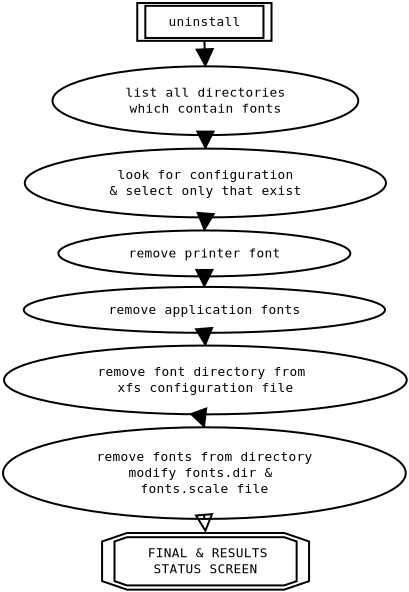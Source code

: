 <?xml version="1.0"?>
<dia:diagram xmlns:dia="http://www.lysator.liu.se/~alla/dia/">
  <dia:layer name="Arri&#232;re-plan" visible="true">
    <dia:object type="SDL - Process" version="0" id="O0">
      <dia:attribute name="obj_pos">
        <dia:point val="45.909,29.39"/>
      </dia:attribute>
      <dia:attribute name="obj_bb">
        <dia:rectangle val="45.385,28.866;56.782,32.746"/>
      </dia:attribute>
      <dia:attribute name="elem_corner">
        <dia:point val="45.909,29.39"/>
      </dia:attribute>
      <dia:attribute name="elem_width">
        <dia:real val="10.349"/>
      </dia:attribute>
      <dia:attribute name="elem_height">
        <dia:real val="2.832"/>
      </dia:attribute>
      <dia:attribute name="show_background">
        <dia:boolean val="true"/>
      </dia:attribute>
      <dia:attribute name="flip_horizontal">
        <dia:boolean val="false"/>
      </dia:attribute>
      <dia:attribute name="flip_vertical">
        <dia:boolean val="false"/>
      </dia:attribute>
      <dia:attribute name="padding">
        <dia:real val="0.354"/>
      </dia:attribute>
      <dia:attribute name="text">
        <dia:composite type="text">
          <dia:attribute name="string">
            <dia:string>#FINAL &amp; RESULTS
STATUS SCREEN#</dia:string>
          </dia:attribute>
          <dia:attribute name="font">
            <dia:font name="Courier"/>
          </dia:attribute>
          <dia:attribute name="height">
            <dia:real val="0.8"/>
          </dia:attribute>
          <dia:attribute name="pos">
            <dia:point val="51.084,30.6"/>
          </dia:attribute>
          <dia:attribute name="color">
            <dia:color val="#000000"/>
          </dia:attribute>
          <dia:attribute name="alignment">
            <dia:enum val="1"/>
          </dia:attribute>
        </dia:composite>
      </dia:attribute>
    </dia:object>
    <dia:object type="SDL - Block" version="0" id="O1">
      <dia:attribute name="obj_pos">
        <dia:point val="47.668,2.891"/>
      </dia:attribute>
      <dia:attribute name="obj_bb">
        <dia:rectangle val="47.144,2.367;54.905,5.306"/>
      </dia:attribute>
      <dia:attribute name="elem_corner">
        <dia:point val="47.668,2.891"/>
      </dia:attribute>
      <dia:attribute name="elem_width">
        <dia:real val="6.713"/>
      </dia:attribute>
      <dia:attribute name="elem_height">
        <dia:real val="1.891"/>
      </dia:attribute>
      <dia:attribute name="show_background">
        <dia:boolean val="true"/>
      </dia:attribute>
      <dia:attribute name="flip_horizontal">
        <dia:boolean val="false"/>
      </dia:attribute>
      <dia:attribute name="flip_vertical">
        <dia:boolean val="false"/>
      </dia:attribute>
      <dia:attribute name="padding">
        <dia:real val="0.354"/>
      </dia:attribute>
      <dia:attribute name="text">
        <dia:composite type="text">
          <dia:attribute name="string">
            <dia:string>#uninstall#</dia:string>
          </dia:attribute>
          <dia:attribute name="font">
            <dia:font name="Courier"/>
          </dia:attribute>
          <dia:attribute name="height">
            <dia:real val="0.8"/>
          </dia:attribute>
          <dia:attribute name="pos">
            <dia:point val="51.024,4.031"/>
          </dia:attribute>
          <dia:attribute name="color">
            <dia:color val="#000000"/>
          </dia:attribute>
          <dia:attribute name="alignment">
            <dia:enum val="1"/>
          </dia:attribute>
        </dia:composite>
      </dia:attribute>
    </dia:object>
    <dia:object type="SDL - InOut" version="0" id="O2">
      <dia:attribute name="obj_pos">
        <dia:point val="43.429,6.057"/>
      </dia:attribute>
      <dia:attribute name="obj_bb">
        <dia:rectangle val="42.905,5.533;59.243,10.02"/>
      </dia:attribute>
      <dia:attribute name="elem_corner">
        <dia:point val="43.429,6.057"/>
      </dia:attribute>
      <dia:attribute name="elem_width">
        <dia:real val="15.29"/>
      </dia:attribute>
      <dia:attribute name="elem_height">
        <dia:real val="3.439"/>
      </dia:attribute>
      <dia:attribute name="show_background">
        <dia:boolean val="true"/>
      </dia:attribute>
      <dia:attribute name="flip_horizontal">
        <dia:boolean val="false"/>
      </dia:attribute>
      <dia:attribute name="flip_vertical">
        <dia:boolean val="false"/>
      </dia:attribute>
      <dia:attribute name="padding">
        <dia:real val="0.354"/>
      </dia:attribute>
      <dia:attribute name="text">
        <dia:composite type="text">
          <dia:attribute name="string">
            <dia:string>#list all directories
which contain fonts#</dia:string>
          </dia:attribute>
          <dia:attribute name="font">
            <dia:font name="Courier"/>
          </dia:attribute>
          <dia:attribute name="height">
            <dia:real val="0.8"/>
          </dia:attribute>
          <dia:attribute name="pos">
            <dia:point val="51.074,7.571"/>
          </dia:attribute>
          <dia:attribute name="color">
            <dia:color val="#000000"/>
          </dia:attribute>
          <dia:attribute name="alignment">
            <dia:enum val="1"/>
          </dia:attribute>
        </dia:composite>
      </dia:attribute>
    </dia:object>
    <dia:object type="SDL - InOut" version="0" id="O3">
      <dia:attribute name="obj_pos">
        <dia:point val="42.044,10.171"/>
      </dia:attribute>
      <dia:attribute name="obj_bb">
        <dia:rectangle val="41.52,9.647;60.628,14.133"/>
      </dia:attribute>
      <dia:attribute name="elem_corner">
        <dia:point val="42.044,10.171"/>
      </dia:attribute>
      <dia:attribute name="elem_width">
        <dia:real val="18.06"/>
      </dia:attribute>
      <dia:attribute name="elem_height">
        <dia:real val="3.439"/>
      </dia:attribute>
      <dia:attribute name="show_background">
        <dia:boolean val="true"/>
      </dia:attribute>
      <dia:attribute name="flip_horizontal">
        <dia:boolean val="false"/>
      </dia:attribute>
      <dia:attribute name="flip_vertical">
        <dia:boolean val="false"/>
      </dia:attribute>
      <dia:attribute name="padding">
        <dia:real val="0.354"/>
      </dia:attribute>
      <dia:attribute name="text">
        <dia:composite type="text">
          <dia:attribute name="string">
            <dia:string>#look for configuration
&amp; select only that exist#</dia:string>
          </dia:attribute>
          <dia:attribute name="font">
            <dia:font name="Courier"/>
          </dia:attribute>
          <dia:attribute name="height">
            <dia:real val="0.8"/>
          </dia:attribute>
          <dia:attribute name="pos">
            <dia:point val="51.074,11.685"/>
          </dia:attribute>
          <dia:attribute name="color">
            <dia:color val="#000000"/>
          </dia:attribute>
          <dia:attribute name="alignment">
            <dia:enum val="1"/>
          </dia:attribute>
        </dia:composite>
      </dia:attribute>
    </dia:object>
    <dia:object type="Standard - Line" version="0" id="O4">
      <dia:attribute name="obj_pos">
        <dia:point val="51.024,4.782"/>
      </dia:attribute>
      <dia:attribute name="obj_bb">
        <dia:rectangle val="50.275,4.732;51.874,6.107"/>
      </dia:attribute>
      <dia:attribute name="conn_endpoints">
        <dia:point val="51.024,4.782"/>
        <dia:point val="51.074,6.057"/>
      </dia:attribute>
      <dia:attribute name="numcp">
        <dia:int val="1"/>
      </dia:attribute>
      <dia:attribute name="line_width">
        <dia:real val="0.1"/>
      </dia:attribute>
      <dia:attribute name="end_arrow">
        <dia:enum val="3"/>
      </dia:attribute>
      <dia:attribute name="end_arrow_length">
        <dia:real val="0.8"/>
      </dia:attribute>
      <dia:attribute name="end_arrow_width">
        <dia:real val="0.8"/>
      </dia:attribute>
      <dia:connections>
        <dia:connection handle="0" to="O1" connection="1"/>
        <dia:connection handle="1" to="O2" connection="0"/>
      </dia:connections>
    </dia:object>
    <dia:object type="Standard - Line" version="0" id="O5">
      <dia:attribute name="obj_pos">
        <dia:point val="51.074,9.496"/>
      </dia:attribute>
      <dia:attribute name="obj_bb">
        <dia:rectangle val="50.274,9.446;51.874,10.221"/>
      </dia:attribute>
      <dia:attribute name="conn_endpoints">
        <dia:point val="51.074,9.496"/>
        <dia:point val="51.074,10.171"/>
      </dia:attribute>
      <dia:attribute name="numcp">
        <dia:int val="1"/>
      </dia:attribute>
      <dia:attribute name="line_width">
        <dia:real val="0.1"/>
      </dia:attribute>
      <dia:attribute name="end_arrow">
        <dia:enum val="3"/>
      </dia:attribute>
      <dia:attribute name="end_arrow_length">
        <dia:real val="0.8"/>
      </dia:attribute>
      <dia:attribute name="end_arrow_width">
        <dia:real val="0.8"/>
      </dia:attribute>
      <dia:connections>
        <dia:connection handle="0" to="O2" connection="3"/>
        <dia:connection handle="1" to="O3" connection="0"/>
      </dia:connections>
    </dia:object>
    <dia:object type="SDL - InOut" version="0" id="O6">
      <dia:attribute name="obj_pos">
        <dia:point val="43.725,14.264"/>
      </dia:attribute>
      <dia:attribute name="obj_bb">
        <dia:rectangle val="43.202,13.74;58.847,17.084"/>
      </dia:attribute>
      <dia:attribute name="elem_corner">
        <dia:point val="43.725,14.264"/>
      </dia:attribute>
      <dia:attribute name="elem_width">
        <dia:real val="14.598"/>
      </dia:attribute>
      <dia:attribute name="elem_height">
        <dia:real val="2.296"/>
      </dia:attribute>
      <dia:attribute name="show_background">
        <dia:boolean val="true"/>
      </dia:attribute>
      <dia:attribute name="flip_horizontal">
        <dia:boolean val="false"/>
      </dia:attribute>
      <dia:attribute name="flip_vertical">
        <dia:boolean val="false"/>
      </dia:attribute>
      <dia:attribute name="padding">
        <dia:real val="0.354"/>
      </dia:attribute>
      <dia:attribute name="text">
        <dia:composite type="text">
          <dia:attribute name="string">
            <dia:string>#remove printer font#</dia:string>
          </dia:attribute>
          <dia:attribute name="font">
            <dia:font name="Courier"/>
          </dia:attribute>
          <dia:attribute name="height">
            <dia:real val="0.8"/>
          </dia:attribute>
          <dia:attribute name="pos">
            <dia:point val="51.024,15.607"/>
          </dia:attribute>
          <dia:attribute name="color">
            <dia:color val="#000000"/>
          </dia:attribute>
          <dia:attribute name="alignment">
            <dia:enum val="1"/>
          </dia:attribute>
        </dia:composite>
      </dia:attribute>
    </dia:object>
    <dia:object type="SDL - InOut" version="0" id="O7">
      <dia:attribute name="obj_pos">
        <dia:point val="41.994,17.086"/>
      </dia:attribute>
      <dia:attribute name="obj_bb">
        <dia:rectangle val="41.47,16.562;60.578,19.906"/>
      </dia:attribute>
      <dia:attribute name="elem_corner">
        <dia:point val="41.994,17.086"/>
      </dia:attribute>
      <dia:attribute name="elem_width">
        <dia:real val="18.06"/>
      </dia:attribute>
      <dia:attribute name="elem_height">
        <dia:real val="2.296"/>
      </dia:attribute>
      <dia:attribute name="show_background">
        <dia:boolean val="true"/>
      </dia:attribute>
      <dia:attribute name="flip_horizontal">
        <dia:boolean val="false"/>
      </dia:attribute>
      <dia:attribute name="flip_vertical">
        <dia:boolean val="false"/>
      </dia:attribute>
      <dia:attribute name="padding">
        <dia:real val="0.354"/>
      </dia:attribute>
      <dia:attribute name="text">
        <dia:composite type="text">
          <dia:attribute name="string">
            <dia:string>#remove application fonts#</dia:string>
          </dia:attribute>
          <dia:attribute name="font">
            <dia:font name="Courier"/>
          </dia:attribute>
          <dia:attribute name="height">
            <dia:real val="0.8"/>
          </dia:attribute>
          <dia:attribute name="pos">
            <dia:point val="51.024,18.428"/>
          </dia:attribute>
          <dia:attribute name="color">
            <dia:color val="#000000"/>
          </dia:attribute>
          <dia:attribute name="alignment">
            <dia:enum val="1"/>
          </dia:attribute>
        </dia:composite>
      </dia:attribute>
    </dia:object>
    <dia:object type="SDL - InOut" version="0" id="O8">
      <dia:attribute name="obj_pos">
        <dia:point val="41.005,20.019"/>
      </dia:attribute>
      <dia:attribute name="obj_bb">
        <dia:rectangle val="40.481,19.495;61.667,23.982"/>
      </dia:attribute>
      <dia:attribute name="elem_corner">
        <dia:point val="41.005,20.019"/>
      </dia:attribute>
      <dia:attribute name="elem_width">
        <dia:real val="20.138"/>
      </dia:attribute>
      <dia:attribute name="elem_height">
        <dia:real val="3.439"/>
      </dia:attribute>
      <dia:attribute name="show_background">
        <dia:boolean val="true"/>
      </dia:attribute>
      <dia:attribute name="flip_horizontal">
        <dia:boolean val="false"/>
      </dia:attribute>
      <dia:attribute name="flip_vertical">
        <dia:boolean val="false"/>
      </dia:attribute>
      <dia:attribute name="padding">
        <dia:real val="0.354"/>
      </dia:attribute>
      <dia:attribute name="text">
        <dia:composite type="text">
          <dia:attribute name="string">
            <dia:string>#remove font directory from 
xfs configuration file#</dia:string>
          </dia:attribute>
          <dia:attribute name="font">
            <dia:font name="Courier"/>
          </dia:attribute>
          <dia:attribute name="height">
            <dia:real val="0.8"/>
          </dia:attribute>
          <dia:attribute name="pos">
            <dia:point val="51.074,21.533"/>
          </dia:attribute>
          <dia:attribute name="color">
            <dia:color val="#000000"/>
          </dia:attribute>
          <dia:attribute name="alignment">
            <dia:enum val="1"/>
          </dia:attribute>
        </dia:composite>
      </dia:attribute>
    </dia:object>
    <dia:object type="SDL - InOut" version="0" id="O9">
      <dia:attribute name="obj_pos">
        <dia:point val="40.955,24.105"/>
      </dia:attribute>
      <dia:attribute name="obj_bb">
        <dia:rectangle val="40.431,23.581;61.617,29.21"/>
      </dia:attribute>
      <dia:attribute name="elem_corner">
        <dia:point val="40.955,24.105"/>
      </dia:attribute>
      <dia:attribute name="elem_width">
        <dia:real val="20.138"/>
      </dia:attribute>
      <dia:attribute name="elem_height">
        <dia:real val="4.582"/>
      </dia:attribute>
      <dia:attribute name="show_background">
        <dia:boolean val="true"/>
      </dia:attribute>
      <dia:attribute name="flip_horizontal">
        <dia:boolean val="false"/>
      </dia:attribute>
      <dia:attribute name="flip_vertical">
        <dia:boolean val="false"/>
      </dia:attribute>
      <dia:attribute name="padding">
        <dia:real val="0.354"/>
      </dia:attribute>
      <dia:attribute name="text">
        <dia:composite type="text">
          <dia:attribute name="string">
            <dia:string>#remove fonts from directory
modify fonts.dir &amp; 
fonts.scale file#</dia:string>
          </dia:attribute>
          <dia:attribute name="font">
            <dia:font name="Courier"/>
          </dia:attribute>
          <dia:attribute name="height">
            <dia:real val="0.8"/>
          </dia:attribute>
          <dia:attribute name="pos">
            <dia:point val="51.024,25.79"/>
          </dia:attribute>
          <dia:attribute name="color">
            <dia:color val="#000000"/>
          </dia:attribute>
          <dia:attribute name="alignment">
            <dia:enum val="1"/>
          </dia:attribute>
        </dia:composite>
      </dia:attribute>
    </dia:object>
    <dia:object type="Standard - Line" version="0" id="O10">
      <dia:attribute name="obj_pos">
        <dia:point val="51.074,13.61"/>
      </dia:attribute>
      <dia:attribute name="obj_bb">
        <dia:rectangle val="50.227,13.56;51.822,14.325"/>
      </dia:attribute>
      <dia:attribute name="conn_endpoints">
        <dia:point val="51.074,13.61"/>
        <dia:point val="51.024,14.264"/>
      </dia:attribute>
      <dia:attribute name="numcp">
        <dia:int val="1"/>
      </dia:attribute>
      <dia:attribute name="line_width">
        <dia:real val="0.1"/>
      </dia:attribute>
      <dia:attribute name="end_arrow">
        <dia:enum val="3"/>
      </dia:attribute>
      <dia:attribute name="end_arrow_length">
        <dia:real val="0.8"/>
      </dia:attribute>
      <dia:attribute name="end_arrow_width">
        <dia:real val="0.8"/>
      </dia:attribute>
      <dia:connections>
        <dia:connection handle="0" to="O3" connection="3"/>
        <dia:connection handle="1" to="O6" connection="0"/>
      </dia:connections>
    </dia:object>
    <dia:object type="Standard - Line" version="0" id="O11">
      <dia:attribute name="obj_pos">
        <dia:point val="51.024,16.56"/>
      </dia:attribute>
      <dia:attribute name="obj_bb">
        <dia:rectangle val="50.224,16.51;51.824,17.136"/>
      </dia:attribute>
      <dia:attribute name="conn_endpoints">
        <dia:point val="51.024,16.56"/>
        <dia:point val="51.024,17.086"/>
      </dia:attribute>
      <dia:attribute name="numcp">
        <dia:int val="1"/>
      </dia:attribute>
      <dia:attribute name="line_width">
        <dia:real val="0.1"/>
      </dia:attribute>
      <dia:attribute name="end_arrow">
        <dia:enum val="3"/>
      </dia:attribute>
      <dia:attribute name="end_arrow_length">
        <dia:real val="0.8"/>
      </dia:attribute>
      <dia:attribute name="end_arrow_width">
        <dia:real val="0.8"/>
      </dia:attribute>
      <dia:connections>
        <dia:connection handle="0" to="O6" connection="3"/>
        <dia:connection handle="1" to="O7" connection="0"/>
      </dia:connections>
    </dia:object>
    <dia:object type="Standard - Line" version="0" id="O12">
      <dia:attribute name="obj_pos">
        <dia:point val="51.024,19.382"/>
      </dia:attribute>
      <dia:attribute name="obj_bb">
        <dia:rectangle val="50.277,19.332;51.872,20.082"/>
      </dia:attribute>
      <dia:attribute name="conn_endpoints">
        <dia:point val="51.024,19.382"/>
        <dia:point val="51.074,20.019"/>
      </dia:attribute>
      <dia:attribute name="numcp">
        <dia:int val="1"/>
      </dia:attribute>
      <dia:attribute name="line_width">
        <dia:real val="0.1"/>
      </dia:attribute>
      <dia:attribute name="end_arrow">
        <dia:enum val="3"/>
      </dia:attribute>
      <dia:attribute name="end_arrow_length">
        <dia:real val="0.8"/>
      </dia:attribute>
      <dia:attribute name="end_arrow_width">
        <dia:real val="0.8"/>
      </dia:attribute>
      <dia:connections>
        <dia:connection handle="0" to="O7" connection="3"/>
        <dia:connection handle="1" to="O8" connection="0"/>
      </dia:connections>
    </dia:object>
    <dia:object type="Standard - Line" version="0" id="O13">
      <dia:attribute name="obj_pos">
        <dia:point val="50.879,23.7"/>
      </dia:attribute>
      <dia:attribute name="obj_bb">
        <dia:rectangle val="50.272,23.653;51.777,24.376"/>
      </dia:attribute>
      <dia:attribute name="conn_endpoints">
        <dia:point val="50.879,23.7"/>
        <dia:point val="51.024,24.105"/>
      </dia:attribute>
      <dia:attribute name="numcp">
        <dia:int val="1"/>
      </dia:attribute>
      <dia:attribute name="line_width">
        <dia:real val="0.1"/>
      </dia:attribute>
      <dia:attribute name="end_arrow">
        <dia:enum val="3"/>
      </dia:attribute>
      <dia:attribute name="end_arrow_length">
        <dia:real val="0.8"/>
      </dia:attribute>
      <dia:attribute name="end_arrow_width">
        <dia:real val="0.8"/>
      </dia:attribute>
      <dia:connections>
        <dia:connection handle="1" to="O9" connection="0"/>
      </dia:connections>
    </dia:object>
    <dia:object type="Standard - Line" version="0" id="O14">
      <dia:attribute name="obj_pos">
        <dia:point val="51.024,28.686"/>
      </dia:attribute>
      <dia:attribute name="obj_bb">
        <dia:rectangle val="50.286,28.636;51.881,29.457"/>
      </dia:attribute>
      <dia:attribute name="conn_endpoints">
        <dia:point val="51.024,28.686"/>
        <dia:point val="51.084,29.39"/>
      </dia:attribute>
      <dia:attribute name="numcp">
        <dia:int val="1"/>
      </dia:attribute>
      <dia:attribute name="line_width">
        <dia:real val="0.1"/>
      </dia:attribute>
      <dia:attribute name="end_arrow">
        <dia:enum val="12"/>
      </dia:attribute>
      <dia:attribute name="end_arrow_length">
        <dia:real val="0.8"/>
      </dia:attribute>
      <dia:attribute name="end_arrow_width">
        <dia:real val="0.8"/>
      </dia:attribute>
      <dia:connections>
        <dia:connection handle="0" to="O9" connection="3"/>
        <dia:connection handle="1" to="O0" connection="0"/>
      </dia:connections>
    </dia:object>
  </dia:layer>
</dia:diagram>
